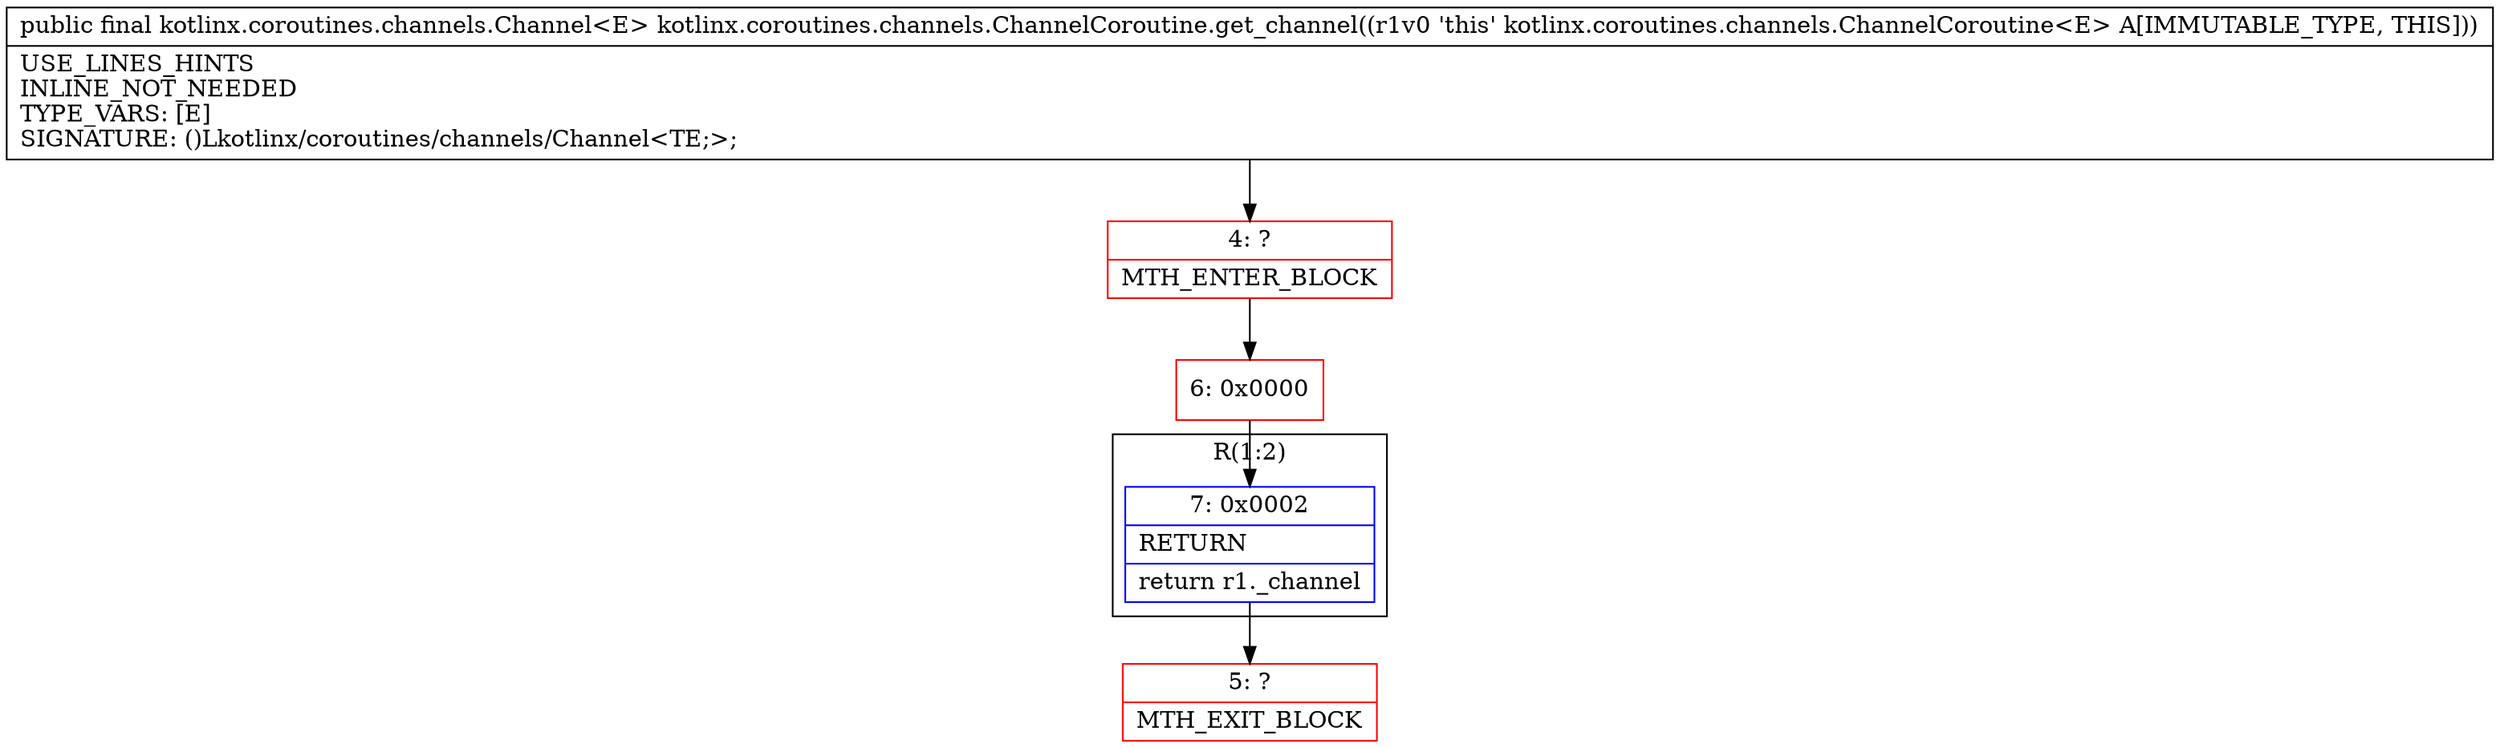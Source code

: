 digraph "CFG forkotlinx.coroutines.channels.ChannelCoroutine.get_channel()Lkotlinx\/coroutines\/channels\/Channel;" {
subgraph cluster_Region_999682346 {
label = "R(1:2)";
node [shape=record,color=blue];
Node_7 [shape=record,label="{7\:\ 0x0002|RETURN\l|return r1._channel\l}"];
}
Node_4 [shape=record,color=red,label="{4\:\ ?|MTH_ENTER_BLOCK\l}"];
Node_6 [shape=record,color=red,label="{6\:\ 0x0000}"];
Node_5 [shape=record,color=red,label="{5\:\ ?|MTH_EXIT_BLOCK\l}"];
MethodNode[shape=record,label="{public final kotlinx.coroutines.channels.Channel\<E\> kotlinx.coroutines.channels.ChannelCoroutine.get_channel((r1v0 'this' kotlinx.coroutines.channels.ChannelCoroutine\<E\> A[IMMUTABLE_TYPE, THIS]))  | USE_LINES_HINTS\lINLINE_NOT_NEEDED\lTYPE_VARS: [E]\lSIGNATURE: ()Lkotlinx\/coroutines\/channels\/Channel\<TE;\>;\l}"];
MethodNode -> Node_4;Node_7 -> Node_5;
Node_4 -> Node_6;
Node_6 -> Node_7;
}

